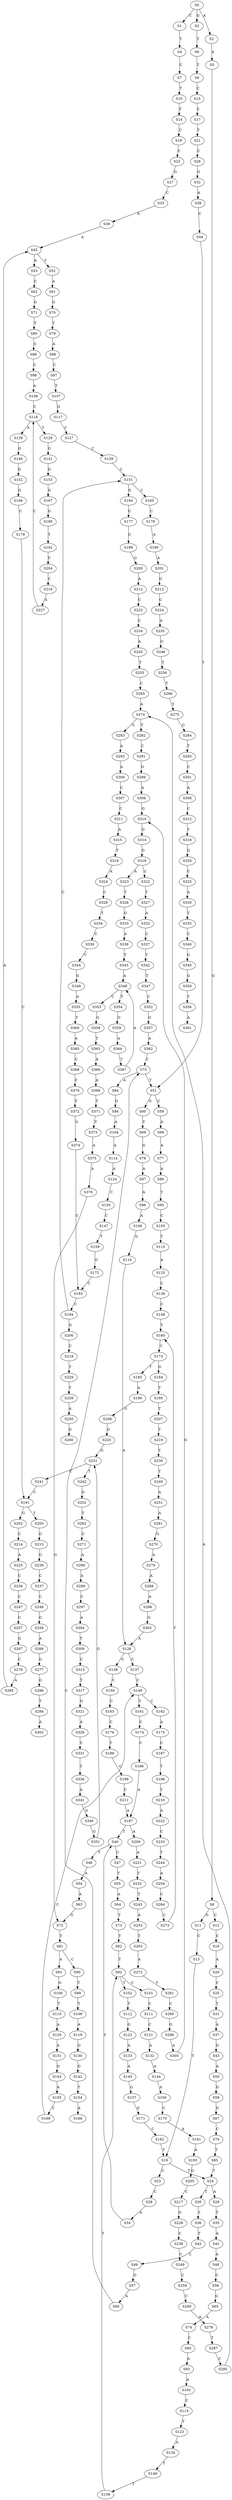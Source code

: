 strict digraph  {
	S0 -> S1 [ label = C ];
	S0 -> S2 [ label = A ];
	S0 -> S3 [ label = G ];
	S1 -> S4 [ label = T ];
	S2 -> S5 [ label = A ];
	S3 -> S6 [ label = T ];
	S4 -> S7 [ label = C ];
	S5 -> S8 [ label = G ];
	S6 -> S9 [ label = T ];
	S7 -> S10 [ label = T ];
	S8 -> S11 [ label = G ];
	S8 -> S12 [ label = C ];
	S9 -> S13 [ label = C ];
	S10 -> S14 [ label = T ];
	S11 -> S15 [ label = C ];
	S12 -> S16 [ label = C ];
	S13 -> S17 [ label = C ];
	S14 -> S18 [ label = C ];
	S15 -> S19 [ label = T ];
	S16 -> S20 [ label = A ];
	S17 -> S21 [ label = T ];
	S18 -> S22 [ label = C ];
	S19 -> S23 [ label = C ];
	S19 -> S24 [ label = T ];
	S20 -> S25 [ label = C ];
	S21 -> S26 [ label = C ];
	S22 -> S27 [ label = G ];
	S23 -> S28 [ label = C ];
	S24 -> S29 [ label = A ];
	S24 -> S30 [ label = T ];
	S25 -> S31 [ label = T ];
	S26 -> S32 [ label = G ];
	S27 -> S33 [ label = C ];
	S28 -> S34 [ label = A ];
	S29 -> S35 [ label = T ];
	S30 -> S36 [ label = T ];
	S31 -> S37 [ label = A ];
	S32 -> S38 [ label = A ];
	S33 -> S39 [ label = A ];
	S34 -> S40 [ label = T ];
	S35 -> S41 [ label = A ];
	S36 -> S42 [ label = T ];
	S37 -> S43 [ label = G ];
	S38 -> S44 [ label = C ];
	S39 -> S45 [ label = A ];
	S40 -> S46 [ label = T ];
	S40 -> S47 [ label = C ];
	S41 -> S48 [ label = A ];
	S42 -> S49 [ label = C ];
	S43 -> S50 [ label = A ];
	S44 -> S51 [ label = T ];
	S45 -> S52 [ label = T ];
	S45 -> S53 [ label = A ];
	S46 -> S54 [ label = A ];
	S47 -> S55 [ label = T ];
	S48 -> S56 [ label = C ];
	S49 -> S57 [ label = G ];
	S50 -> S58 [ label = G ];
	S51 -> S59 [ label = C ];
	S51 -> S60 [ label = G ];
	S52 -> S61 [ label = A ];
	S53 -> S62 [ label = C ];
	S54 -> S63 [ label = A ];
	S55 -> S64 [ label = A ];
	S56 -> S65 [ label = G ];
	S57 -> S66 [ label = A ];
	S58 -> S67 [ label = G ];
	S59 -> S68 [ label = A ];
	S60 -> S69 [ label = T ];
	S61 -> S70 [ label = G ];
	S62 -> S71 [ label = G ];
	S63 -> S72 [ label = G ];
	S64 -> S73 [ label = T ];
	S65 -> S74 [ label = A ];
	S66 -> S75 [ label = C ];
	S67 -> S76 [ label = C ];
	S68 -> S77 [ label = A ];
	S69 -> S78 [ label = G ];
	S70 -> S79 [ label = T ];
	S71 -> S80 [ label = T ];
	S72 -> S81 [ label = T ];
	S73 -> S82 [ label = T ];
	S74 -> S83 [ label = C ];
	S75 -> S84 [ label = A ];
	S75 -> S51 [ label = T ];
	S76 -> S85 [ label = T ];
	S77 -> S86 [ label = A ];
	S78 -> S87 [ label = A ];
	S79 -> S88 [ label = A ];
	S80 -> S89 [ label = C ];
	S81 -> S90 [ label = C ];
	S81 -> S91 [ label = A ];
	S82 -> S92 [ label = T ];
	S83 -> S93 [ label = A ];
	S84 -> S94 [ label = G ];
	S85 -> S24 [ label = T ];
	S86 -> S95 [ label = T ];
	S87 -> S96 [ label = A ];
	S88 -> S97 [ label = C ];
	S89 -> S98 [ label = C ];
	S90 -> S99 [ label = T ];
	S91 -> S100 [ label = G ];
	S92 -> S101 [ label = C ];
	S92 -> S102 [ label = T ];
	S93 -> S103 [ label = A ];
	S94 -> S104 [ label = A ];
	S95 -> S105 [ label = C ];
	S96 -> S106 [ label = A ];
	S97 -> S107 [ label = T ];
	S98 -> S108 [ label = A ];
	S99 -> S109 [ label = T ];
	S100 -> S110 [ label = T ];
	S101 -> S111 [ label = C ];
	S102 -> S112 [ label = T ];
	S103 -> S113 [ label = C ];
	S104 -> S114 [ label = A ];
	S105 -> S115 [ label = T ];
	S106 -> S116 [ label = G ];
	S107 -> S117 [ label = G ];
	S108 -> S118 [ label = C ];
	S109 -> S119 [ label = A ];
	S110 -> S120 [ label = A ];
	S111 -> S121 [ label = C ];
	S112 -> S122 [ label = G ];
	S113 -> S123 [ label = T ];
	S114 -> S124 [ label = A ];
	S115 -> S125 [ label = A ];
	S116 -> S126 [ label = A ];
	S117 -> S127 [ label = C ];
	S118 -> S128 [ label = A ];
	S118 -> S129 [ label = T ];
	S119 -> S130 [ label = G ];
	S120 -> S131 [ label = A ];
	S121 -> S132 [ label = A ];
	S122 -> S133 [ label = A ];
	S123 -> S134 [ label = A ];
	S124 -> S135 [ label = C ];
	S125 -> S136 [ label = C ];
	S126 -> S137 [ label = C ];
	S126 -> S138 [ label = G ];
	S127 -> S139 [ label = C ];
	S128 -> S140 [ label = G ];
	S129 -> S141 [ label = G ];
	S130 -> S142 [ label = G ];
	S131 -> S143 [ label = G ];
	S132 -> S144 [ label = A ];
	S133 -> S145 [ label = A ];
	S134 -> S146 [ label = T ];
	S135 -> S147 [ label = C ];
	S136 -> S148 [ label = C ];
	S137 -> S149 [ label = C ];
	S138 -> S150 [ label = C ];
	S139 -> S151 [ label = C ];
	S140 -> S152 [ label = G ];
	S141 -> S153 [ label = G ];
	S142 -> S154 [ label = T ];
	S143 -> S155 [ label = A ];
	S144 -> S156 [ label = A ];
	S145 -> S157 [ label = G ];
	S146 -> S158 [ label = T ];
	S147 -> S159 [ label = T ];
	S148 -> S160 [ label = T ];
	S149 -> S161 [ label = T ];
	S149 -> S162 [ label = C ];
	S150 -> S163 [ label = C ];
	S151 -> S164 [ label = G ];
	S151 -> S165 [ label = C ];
	S152 -> S166 [ label = G ];
	S153 -> S167 [ label = G ];
	S154 -> S168 [ label = A ];
	S155 -> S169 [ label = C ];
	S156 -> S170 [ label = C ];
	S157 -> S171 [ label = G ];
	S158 -> S92 [ label = T ];
	S159 -> S172 [ label = G ];
	S160 -> S173 [ label = C ];
	S161 -> S174 [ label = C ];
	S162 -> S175 [ label = A ];
	S163 -> S176 [ label = C ];
	S164 -> S177 [ label = C ];
	S165 -> S178 [ label = C ];
	S166 -> S179 [ label = C ];
	S167 -> S180 [ label = G ];
	S169 -> S149 [ label = C ];
	S170 -> S181 [ label = A ];
	S171 -> S182 [ label = C ];
	S172 -> S183 [ label = C ];
	S173 -> S184 [ label = G ];
	S173 -> S185 [ label = T ];
	S174 -> S186 [ label = C ];
	S175 -> S187 [ label = C ];
	S176 -> S188 [ label = T ];
	S177 -> S189 [ label = C ];
	S178 -> S190 [ label = A ];
	S179 -> S191 [ label = C ];
	S180 -> S192 [ label = T ];
	S181 -> S193 [ label = A ];
	S182 -> S19 [ label = T ];
	S183 -> S194 [ label = C ];
	S184 -> S195 [ label = T ];
	S185 -> S196 [ label = A ];
	S186 -> S197 [ label = A ];
	S187 -> S198 [ label = T ];
	S188 -> S199 [ label = C ];
	S189 -> S200 [ label = G ];
	S190 -> S201 [ label = A ];
	S191 -> S202 [ label = G ];
	S191 -> S203 [ label = T ];
	S192 -> S204 [ label = C ];
	S193 -> S205 [ label = G ];
	S194 -> S206 [ label = G ];
	S194 -> S151 [ label = C ];
	S195 -> S207 [ label = T ];
	S196 -> S208 [ label = G ];
	S197 -> S209 [ label = A ];
	S197 -> S40 [ label = T ];
	S198 -> S210 [ label = T ];
	S199 -> S211 [ label = C ];
	S200 -> S212 [ label = A ];
	S201 -> S213 [ label = G ];
	S202 -> S214 [ label = C ];
	S203 -> S215 [ label = G ];
	S204 -> S216 [ label = C ];
	S205 -> S217 [ label = C ];
	S206 -> S218 [ label = C ];
	S207 -> S219 [ label = T ];
	S208 -> S220 [ label = G ];
	S209 -> S221 [ label = A ];
	S210 -> S222 [ label = A ];
	S211 -> S197 [ label = A ];
	S212 -> S223 [ label = C ];
	S213 -> S224 [ label = C ];
	S214 -> S225 [ label = A ];
	S215 -> S226 [ label = G ];
	S216 -> S227 [ label = A ];
	S217 -> S228 [ label = G ];
	S218 -> S229 [ label = T ];
	S219 -> S230 [ label = T ];
	S220 -> S231 [ label = G ];
	S221 -> S232 [ label = T ];
	S222 -> S233 [ label = C ];
	S223 -> S234 [ label = C ];
	S224 -> S235 [ label = A ];
	S225 -> S236 [ label = C ];
	S226 -> S237 [ label = C ];
	S227 -> S118 [ label = C ];
	S228 -> S238 [ label = C ];
	S229 -> S239 [ label = T ];
	S230 -> S240 [ label = T ];
	S231 -> S241 [ label = C ];
	S231 -> S242 [ label = T ];
	S232 -> S243 [ label = T ];
	S233 -> S244 [ label = T ];
	S234 -> S245 [ label = A ];
	S235 -> S246 [ label = G ];
	S236 -> S247 [ label = C ];
	S237 -> S248 [ label = C ];
	S238 -> S249 [ label = C ];
	S239 -> S250 [ label = A ];
	S240 -> S251 [ label = A ];
	S241 -> S191 [ label = C ];
	S242 -> S252 [ label = G ];
	S243 -> S253 [ label = A ];
	S244 -> S254 [ label = A ];
	S245 -> S255 [ label = T ];
	S246 -> S256 [ label = T ];
	S247 -> S257 [ label = C ];
	S248 -> S258 [ label = G ];
	S249 -> S259 [ label = C ];
	S250 -> S260 [ label = G ];
	S251 -> S261 [ label = A ];
	S252 -> S262 [ label = T ];
	S253 -> S263 [ label = T ];
	S254 -> S264 [ label = C ];
	S255 -> S265 [ label = C ];
	S256 -> S266 [ label = T ];
	S257 -> S267 [ label = G ];
	S258 -> S268 [ label = A ];
	S259 -> S269 [ label = C ];
	S261 -> S270 [ label = G ];
	S262 -> S271 [ label = C ];
	S263 -> S272 [ label = A ];
	S264 -> S273 [ label = C ];
	S265 -> S274 [ label = A ];
	S266 -> S275 [ label = T ];
	S267 -> S276 [ label = C ];
	S268 -> S277 [ label = G ];
	S269 -> S278 [ label = A ];
	S270 -> S279 [ label = A ];
	S271 -> S280 [ label = A ];
	S272 -> S281 [ label = T ];
	S273 -> S160 [ label = T ];
	S274 -> S282 [ label = T ];
	S274 -> S283 [ label = G ];
	S275 -> S284 [ label = G ];
	S276 -> S285 [ label = A ];
	S277 -> S286 [ label = G ];
	S278 -> S287 [ label = T ];
	S279 -> S288 [ label = A ];
	S280 -> S289 [ label = A ];
	S281 -> S290 [ label = C ];
	S282 -> S291 [ label = C ];
	S283 -> S292 [ label = A ];
	S284 -> S293 [ label = T ];
	S285 -> S45 [ label = A ];
	S286 -> S294 [ label = T ];
	S287 -> S295 [ label = C ];
	S288 -> S296 [ label = A ];
	S289 -> S297 [ label = C ];
	S290 -> S298 [ label = G ];
	S291 -> S299 [ label = G ];
	S292 -> S300 [ label = A ];
	S293 -> S301 [ label = C ];
	S294 -> S302 [ label = A ];
	S295 -> S274 [ label = A ];
	S296 -> S303 [ label = G ];
	S297 -> S304 [ label = A ];
	S298 -> S305 [ label = A ];
	S299 -> S306 [ label = A ];
	S300 -> S307 [ label = C ];
	S301 -> S308 [ label = A ];
	S303 -> S126 [ label = A ];
	S304 -> S309 [ label = T ];
	S305 -> S310 [ label = G ];
	S306 -> S310 [ label = G ];
	S307 -> S311 [ label = C ];
	S308 -> S312 [ label = C ];
	S309 -> S313 [ label = C ];
	S310 -> S314 [ label = G ];
	S311 -> S315 [ label = A ];
	S312 -> S316 [ label = T ];
	S313 -> S317 [ label = T ];
	S314 -> S318 [ label = G ];
	S315 -> S319 [ label = T ];
	S316 -> S320 [ label = G ];
	S317 -> S321 [ label = G ];
	S318 -> S322 [ label = C ];
	S318 -> S323 [ label = A ];
	S319 -> S324 [ label = A ];
	S320 -> S325 [ label = C ];
	S321 -> S326 [ label = A ];
	S322 -> S327 [ label = T ];
	S323 -> S328 [ label = T ];
	S324 -> S329 [ label = C ];
	S325 -> S330 [ label = A ];
	S326 -> S331 [ label = C ];
	S327 -> S332 [ label = A ];
	S328 -> S333 [ label = G ];
	S329 -> S334 [ label = T ];
	S330 -> S335 [ label = T ];
	S331 -> S336 [ label = T ];
	S332 -> S337 [ label = C ];
	S333 -> S338 [ label = A ];
	S334 -> S339 [ label = C ];
	S335 -> S340 [ label = C ];
	S336 -> S341 [ label = A ];
	S337 -> S342 [ label = T ];
	S338 -> S343 [ label = T ];
	S339 -> S344 [ label = C ];
	S340 -> S345 [ label = G ];
	S341 -> S346 [ label = G ];
	S342 -> S347 [ label = T ];
	S343 -> S348 [ label = A ];
	S344 -> S349 [ label = G ];
	S345 -> S350 [ label = G ];
	S346 -> S351 [ label = G ];
	S347 -> S352 [ label = C ];
	S348 -> S353 [ label = C ];
	S348 -> S354 [ label = T ];
	S349 -> S355 [ label = A ];
	S350 -> S356 [ label = T ];
	S351 -> S231 [ label = G ];
	S352 -> S357 [ label = G ];
	S353 -> S358 [ label = G ];
	S354 -> S359 [ label = G ];
	S355 -> S360 [ label = T ];
	S356 -> S361 [ label = A ];
	S357 -> S362 [ label = A ];
	S358 -> S363 [ label = T ];
	S359 -> S364 [ label = A ];
	S360 -> S365 [ label = A ];
	S362 -> S75 [ label = C ];
	S363 -> S366 [ label = A ];
	S364 -> S367 [ label = T ];
	S365 -> S368 [ label = C ];
	S366 -> S369 [ label = A ];
	S367 -> S348 [ label = A ];
	S368 -> S370 [ label = C ];
	S369 -> S371 [ label = T ];
	S370 -> S372 [ label = T ];
	S371 -> S373 [ label = T ];
	S372 -> S374 [ label = G ];
	S373 -> S375 [ label = A ];
	S374 -> S183 [ label = C ];
	S375 -> S376 [ label = A ];
	S376 -> S72 [ label = G ];
}
